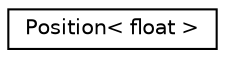 digraph "Graphical Class Hierarchy"
{
 // LATEX_PDF_SIZE
  edge [fontname="Helvetica",fontsize="10",labelfontname="Helvetica",labelfontsize="10"];
  node [fontname="Helvetica",fontsize="10",shape=record];
  rankdir="LR";
  Node0 [label="Position\< float \>",height=0.2,width=0.4,color="black", fillcolor="white", style="filled",URL="$classPosition.html",tooltip=" "];
}
